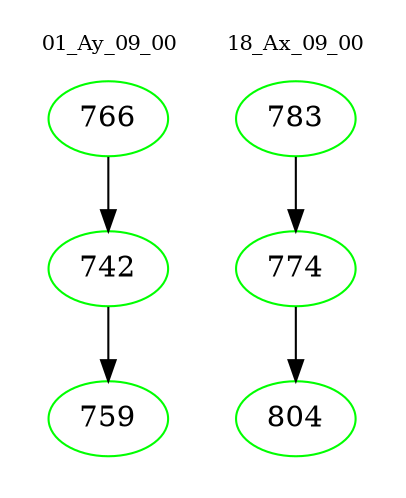 digraph{
subgraph cluster_0 {
color = white
label = "01_Ay_09_00";
fontsize=10;
T0_766 [label="766", color="green"]
T0_766 -> T0_742 [color="black"]
T0_742 [label="742", color="green"]
T0_742 -> T0_759 [color="black"]
T0_759 [label="759", color="green"]
}
subgraph cluster_1 {
color = white
label = "18_Ax_09_00";
fontsize=10;
T1_783 [label="783", color="green"]
T1_783 -> T1_774 [color="black"]
T1_774 [label="774", color="green"]
T1_774 -> T1_804 [color="black"]
T1_804 [label="804", color="green"]
}
}
